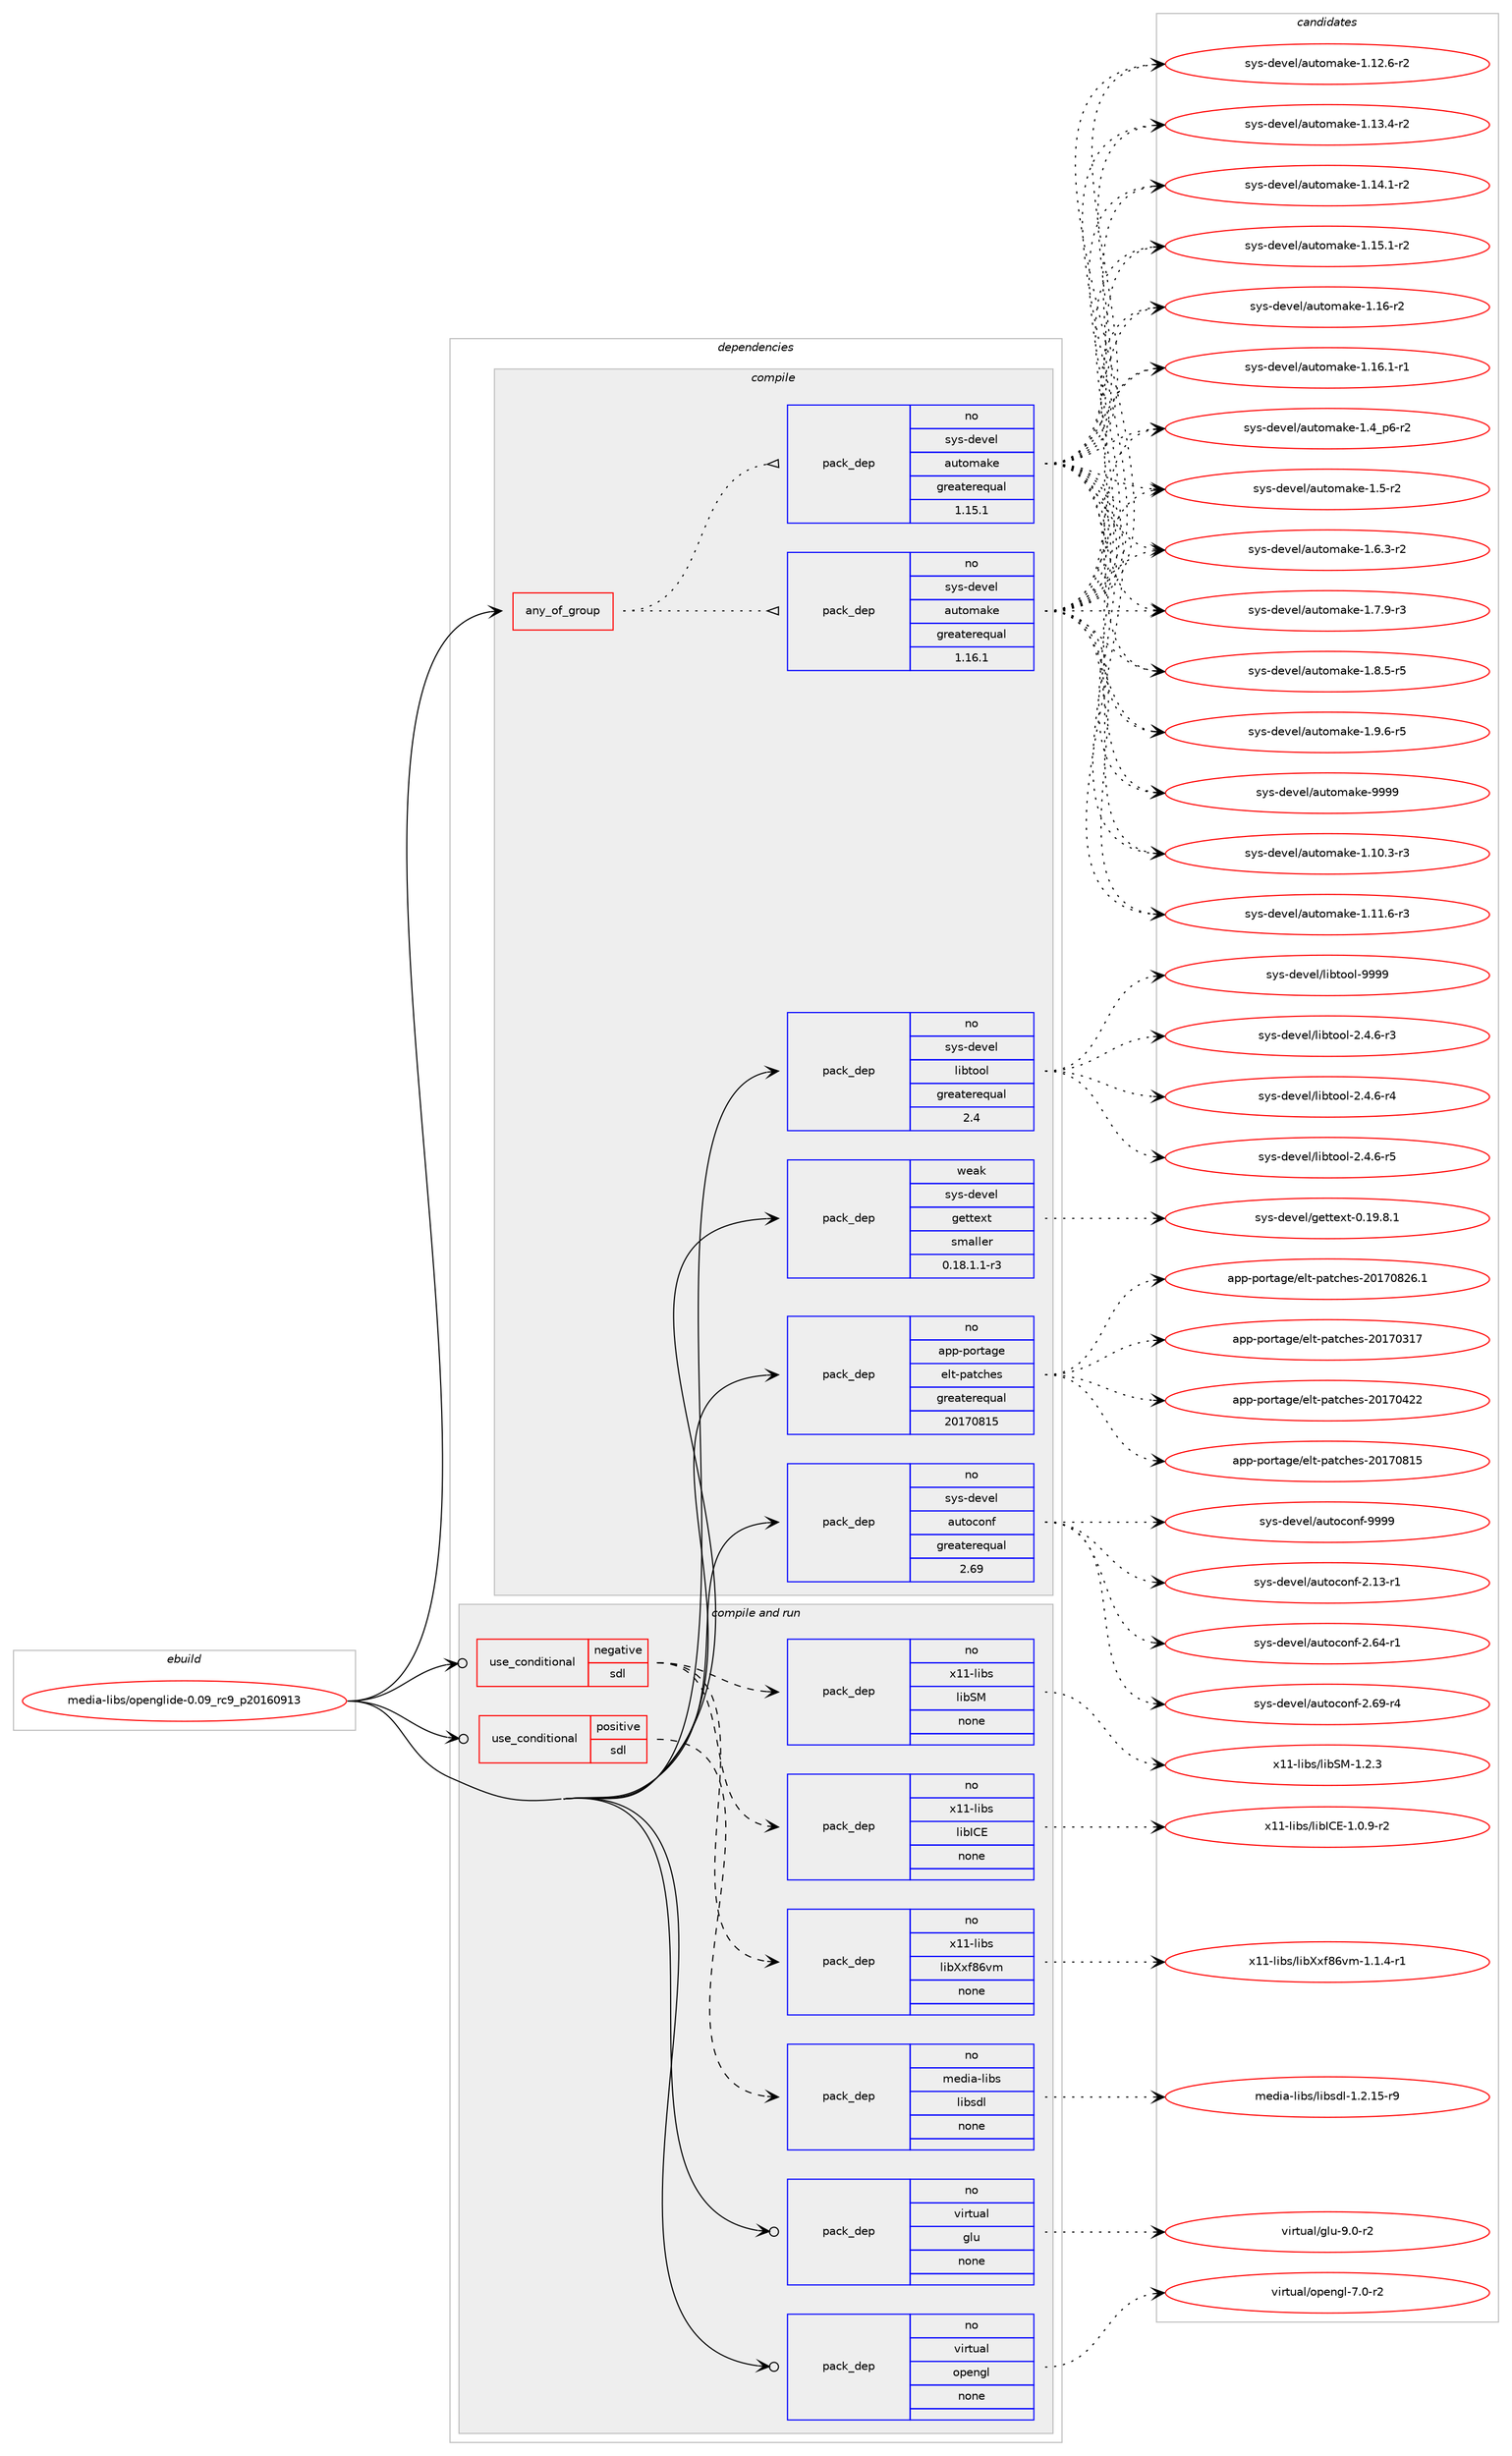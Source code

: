 digraph prolog {

# *************
# Graph options
# *************

newrank=true;
concentrate=true;
compound=true;
graph [rankdir=LR,fontname=Helvetica,fontsize=10,ranksep=1.5];#, ranksep=2.5, nodesep=0.2];
edge  [arrowhead=vee];
node  [fontname=Helvetica,fontsize=10];

# **********
# The ebuild
# **********

subgraph cluster_leftcol {
color=gray;
rank=same;
label=<<i>ebuild</i>>;
id [label="media-libs/openglide-0.09_rc9_p20160913", color=red, width=4, href="../media-libs/openglide-0.09_rc9_p20160913.svg"];
}

# ****************
# The dependencies
# ****************

subgraph cluster_midcol {
color=gray;
label=<<i>dependencies</i>>;
subgraph cluster_compile {
fillcolor="#eeeeee";
style=filled;
label=<<i>compile</i>>;
subgraph any25296 {
dependency1617151 [label=<<TABLE BORDER="0" CELLBORDER="1" CELLSPACING="0" CELLPADDING="4"><TR><TD CELLPADDING="10">any_of_group</TD></TR></TABLE>>, shape=none, color=red];subgraph pack1155464 {
dependency1617152 [label=<<TABLE BORDER="0" CELLBORDER="1" CELLSPACING="0" CELLPADDING="4" WIDTH="220"><TR><TD ROWSPAN="6" CELLPADDING="30">pack_dep</TD></TR><TR><TD WIDTH="110">no</TD></TR><TR><TD>sys-devel</TD></TR><TR><TD>automake</TD></TR><TR><TD>greaterequal</TD></TR><TR><TD>1.16.1</TD></TR></TABLE>>, shape=none, color=blue];
}
dependency1617151:e -> dependency1617152:w [weight=20,style="dotted",arrowhead="oinv"];
subgraph pack1155465 {
dependency1617153 [label=<<TABLE BORDER="0" CELLBORDER="1" CELLSPACING="0" CELLPADDING="4" WIDTH="220"><TR><TD ROWSPAN="6" CELLPADDING="30">pack_dep</TD></TR><TR><TD WIDTH="110">no</TD></TR><TR><TD>sys-devel</TD></TR><TR><TD>automake</TD></TR><TR><TD>greaterequal</TD></TR><TR><TD>1.15.1</TD></TR></TABLE>>, shape=none, color=blue];
}
dependency1617151:e -> dependency1617153:w [weight=20,style="dotted",arrowhead="oinv"];
}
id:e -> dependency1617151:w [weight=20,style="solid",arrowhead="vee"];
subgraph pack1155466 {
dependency1617154 [label=<<TABLE BORDER="0" CELLBORDER="1" CELLSPACING="0" CELLPADDING="4" WIDTH="220"><TR><TD ROWSPAN="6" CELLPADDING="30">pack_dep</TD></TR><TR><TD WIDTH="110">no</TD></TR><TR><TD>app-portage</TD></TR><TR><TD>elt-patches</TD></TR><TR><TD>greaterequal</TD></TR><TR><TD>20170815</TD></TR></TABLE>>, shape=none, color=blue];
}
id:e -> dependency1617154:w [weight=20,style="solid",arrowhead="vee"];
subgraph pack1155467 {
dependency1617155 [label=<<TABLE BORDER="0" CELLBORDER="1" CELLSPACING="0" CELLPADDING="4" WIDTH="220"><TR><TD ROWSPAN="6" CELLPADDING="30">pack_dep</TD></TR><TR><TD WIDTH="110">no</TD></TR><TR><TD>sys-devel</TD></TR><TR><TD>autoconf</TD></TR><TR><TD>greaterequal</TD></TR><TR><TD>2.69</TD></TR></TABLE>>, shape=none, color=blue];
}
id:e -> dependency1617155:w [weight=20,style="solid",arrowhead="vee"];
subgraph pack1155468 {
dependency1617156 [label=<<TABLE BORDER="0" CELLBORDER="1" CELLSPACING="0" CELLPADDING="4" WIDTH="220"><TR><TD ROWSPAN="6" CELLPADDING="30">pack_dep</TD></TR><TR><TD WIDTH="110">no</TD></TR><TR><TD>sys-devel</TD></TR><TR><TD>libtool</TD></TR><TR><TD>greaterequal</TD></TR><TR><TD>2.4</TD></TR></TABLE>>, shape=none, color=blue];
}
id:e -> dependency1617156:w [weight=20,style="solid",arrowhead="vee"];
subgraph pack1155469 {
dependency1617157 [label=<<TABLE BORDER="0" CELLBORDER="1" CELLSPACING="0" CELLPADDING="4" WIDTH="220"><TR><TD ROWSPAN="6" CELLPADDING="30">pack_dep</TD></TR><TR><TD WIDTH="110">weak</TD></TR><TR><TD>sys-devel</TD></TR><TR><TD>gettext</TD></TR><TR><TD>smaller</TD></TR><TR><TD>0.18.1.1-r3</TD></TR></TABLE>>, shape=none, color=blue];
}
id:e -> dependency1617157:w [weight=20,style="solid",arrowhead="vee"];
}
subgraph cluster_compileandrun {
fillcolor="#eeeeee";
style=filled;
label=<<i>compile and run</i>>;
subgraph cond435643 {
dependency1617158 [label=<<TABLE BORDER="0" CELLBORDER="1" CELLSPACING="0" CELLPADDING="4"><TR><TD ROWSPAN="3" CELLPADDING="10">use_conditional</TD></TR><TR><TD>negative</TD></TR><TR><TD>sdl</TD></TR></TABLE>>, shape=none, color=red];
subgraph pack1155470 {
dependency1617159 [label=<<TABLE BORDER="0" CELLBORDER="1" CELLSPACING="0" CELLPADDING="4" WIDTH="220"><TR><TD ROWSPAN="6" CELLPADDING="30">pack_dep</TD></TR><TR><TD WIDTH="110">no</TD></TR><TR><TD>x11-libs</TD></TR><TR><TD>libICE</TD></TR><TR><TD>none</TD></TR><TR><TD></TD></TR></TABLE>>, shape=none, color=blue];
}
dependency1617158:e -> dependency1617159:w [weight=20,style="dashed",arrowhead="vee"];
subgraph pack1155471 {
dependency1617160 [label=<<TABLE BORDER="0" CELLBORDER="1" CELLSPACING="0" CELLPADDING="4" WIDTH="220"><TR><TD ROWSPAN="6" CELLPADDING="30">pack_dep</TD></TR><TR><TD WIDTH="110">no</TD></TR><TR><TD>x11-libs</TD></TR><TR><TD>libSM</TD></TR><TR><TD>none</TD></TR><TR><TD></TD></TR></TABLE>>, shape=none, color=blue];
}
dependency1617158:e -> dependency1617160:w [weight=20,style="dashed",arrowhead="vee"];
subgraph pack1155472 {
dependency1617161 [label=<<TABLE BORDER="0" CELLBORDER="1" CELLSPACING="0" CELLPADDING="4" WIDTH="220"><TR><TD ROWSPAN="6" CELLPADDING="30">pack_dep</TD></TR><TR><TD WIDTH="110">no</TD></TR><TR><TD>x11-libs</TD></TR><TR><TD>libXxf86vm</TD></TR><TR><TD>none</TD></TR><TR><TD></TD></TR></TABLE>>, shape=none, color=blue];
}
dependency1617158:e -> dependency1617161:w [weight=20,style="dashed",arrowhead="vee"];
}
id:e -> dependency1617158:w [weight=20,style="solid",arrowhead="odotvee"];
subgraph cond435644 {
dependency1617162 [label=<<TABLE BORDER="0" CELLBORDER="1" CELLSPACING="0" CELLPADDING="4"><TR><TD ROWSPAN="3" CELLPADDING="10">use_conditional</TD></TR><TR><TD>positive</TD></TR><TR><TD>sdl</TD></TR></TABLE>>, shape=none, color=red];
subgraph pack1155473 {
dependency1617163 [label=<<TABLE BORDER="0" CELLBORDER="1" CELLSPACING="0" CELLPADDING="4" WIDTH="220"><TR><TD ROWSPAN="6" CELLPADDING="30">pack_dep</TD></TR><TR><TD WIDTH="110">no</TD></TR><TR><TD>media-libs</TD></TR><TR><TD>libsdl</TD></TR><TR><TD>none</TD></TR><TR><TD></TD></TR></TABLE>>, shape=none, color=blue];
}
dependency1617162:e -> dependency1617163:w [weight=20,style="dashed",arrowhead="vee"];
}
id:e -> dependency1617162:w [weight=20,style="solid",arrowhead="odotvee"];
subgraph pack1155474 {
dependency1617164 [label=<<TABLE BORDER="0" CELLBORDER="1" CELLSPACING="0" CELLPADDING="4" WIDTH="220"><TR><TD ROWSPAN="6" CELLPADDING="30">pack_dep</TD></TR><TR><TD WIDTH="110">no</TD></TR><TR><TD>virtual</TD></TR><TR><TD>glu</TD></TR><TR><TD>none</TD></TR><TR><TD></TD></TR></TABLE>>, shape=none, color=blue];
}
id:e -> dependency1617164:w [weight=20,style="solid",arrowhead="odotvee"];
subgraph pack1155475 {
dependency1617165 [label=<<TABLE BORDER="0" CELLBORDER="1" CELLSPACING="0" CELLPADDING="4" WIDTH="220"><TR><TD ROWSPAN="6" CELLPADDING="30">pack_dep</TD></TR><TR><TD WIDTH="110">no</TD></TR><TR><TD>virtual</TD></TR><TR><TD>opengl</TD></TR><TR><TD>none</TD></TR><TR><TD></TD></TR></TABLE>>, shape=none, color=blue];
}
id:e -> dependency1617165:w [weight=20,style="solid",arrowhead="odotvee"];
}
subgraph cluster_run {
fillcolor="#eeeeee";
style=filled;
label=<<i>run</i>>;
}
}

# **************
# The candidates
# **************

subgraph cluster_choices {
rank=same;
color=gray;
label=<<i>candidates</i>>;

subgraph choice1155464 {
color=black;
nodesep=1;
choice11512111545100101118101108479711711611110997107101454946494846514511451 [label="sys-devel/automake-1.10.3-r3", color=red, width=4,href="../sys-devel/automake-1.10.3-r3.svg"];
choice11512111545100101118101108479711711611110997107101454946494946544511451 [label="sys-devel/automake-1.11.6-r3", color=red, width=4,href="../sys-devel/automake-1.11.6-r3.svg"];
choice11512111545100101118101108479711711611110997107101454946495046544511450 [label="sys-devel/automake-1.12.6-r2", color=red, width=4,href="../sys-devel/automake-1.12.6-r2.svg"];
choice11512111545100101118101108479711711611110997107101454946495146524511450 [label="sys-devel/automake-1.13.4-r2", color=red, width=4,href="../sys-devel/automake-1.13.4-r2.svg"];
choice11512111545100101118101108479711711611110997107101454946495246494511450 [label="sys-devel/automake-1.14.1-r2", color=red, width=4,href="../sys-devel/automake-1.14.1-r2.svg"];
choice11512111545100101118101108479711711611110997107101454946495346494511450 [label="sys-devel/automake-1.15.1-r2", color=red, width=4,href="../sys-devel/automake-1.15.1-r2.svg"];
choice1151211154510010111810110847971171161111099710710145494649544511450 [label="sys-devel/automake-1.16-r2", color=red, width=4,href="../sys-devel/automake-1.16-r2.svg"];
choice11512111545100101118101108479711711611110997107101454946495446494511449 [label="sys-devel/automake-1.16.1-r1", color=red, width=4,href="../sys-devel/automake-1.16.1-r1.svg"];
choice115121115451001011181011084797117116111109971071014549465295112544511450 [label="sys-devel/automake-1.4_p6-r2", color=red, width=4,href="../sys-devel/automake-1.4_p6-r2.svg"];
choice11512111545100101118101108479711711611110997107101454946534511450 [label="sys-devel/automake-1.5-r2", color=red, width=4,href="../sys-devel/automake-1.5-r2.svg"];
choice115121115451001011181011084797117116111109971071014549465446514511450 [label="sys-devel/automake-1.6.3-r2", color=red, width=4,href="../sys-devel/automake-1.6.3-r2.svg"];
choice115121115451001011181011084797117116111109971071014549465546574511451 [label="sys-devel/automake-1.7.9-r3", color=red, width=4,href="../sys-devel/automake-1.7.9-r3.svg"];
choice115121115451001011181011084797117116111109971071014549465646534511453 [label="sys-devel/automake-1.8.5-r5", color=red, width=4,href="../sys-devel/automake-1.8.5-r5.svg"];
choice115121115451001011181011084797117116111109971071014549465746544511453 [label="sys-devel/automake-1.9.6-r5", color=red, width=4,href="../sys-devel/automake-1.9.6-r5.svg"];
choice115121115451001011181011084797117116111109971071014557575757 [label="sys-devel/automake-9999", color=red, width=4,href="../sys-devel/automake-9999.svg"];
dependency1617152:e -> choice11512111545100101118101108479711711611110997107101454946494846514511451:w [style=dotted,weight="100"];
dependency1617152:e -> choice11512111545100101118101108479711711611110997107101454946494946544511451:w [style=dotted,weight="100"];
dependency1617152:e -> choice11512111545100101118101108479711711611110997107101454946495046544511450:w [style=dotted,weight="100"];
dependency1617152:e -> choice11512111545100101118101108479711711611110997107101454946495146524511450:w [style=dotted,weight="100"];
dependency1617152:e -> choice11512111545100101118101108479711711611110997107101454946495246494511450:w [style=dotted,weight="100"];
dependency1617152:e -> choice11512111545100101118101108479711711611110997107101454946495346494511450:w [style=dotted,weight="100"];
dependency1617152:e -> choice1151211154510010111810110847971171161111099710710145494649544511450:w [style=dotted,weight="100"];
dependency1617152:e -> choice11512111545100101118101108479711711611110997107101454946495446494511449:w [style=dotted,weight="100"];
dependency1617152:e -> choice115121115451001011181011084797117116111109971071014549465295112544511450:w [style=dotted,weight="100"];
dependency1617152:e -> choice11512111545100101118101108479711711611110997107101454946534511450:w [style=dotted,weight="100"];
dependency1617152:e -> choice115121115451001011181011084797117116111109971071014549465446514511450:w [style=dotted,weight="100"];
dependency1617152:e -> choice115121115451001011181011084797117116111109971071014549465546574511451:w [style=dotted,weight="100"];
dependency1617152:e -> choice115121115451001011181011084797117116111109971071014549465646534511453:w [style=dotted,weight="100"];
dependency1617152:e -> choice115121115451001011181011084797117116111109971071014549465746544511453:w [style=dotted,weight="100"];
dependency1617152:e -> choice115121115451001011181011084797117116111109971071014557575757:w [style=dotted,weight="100"];
}
subgraph choice1155465 {
color=black;
nodesep=1;
choice11512111545100101118101108479711711611110997107101454946494846514511451 [label="sys-devel/automake-1.10.3-r3", color=red, width=4,href="../sys-devel/automake-1.10.3-r3.svg"];
choice11512111545100101118101108479711711611110997107101454946494946544511451 [label="sys-devel/automake-1.11.6-r3", color=red, width=4,href="../sys-devel/automake-1.11.6-r3.svg"];
choice11512111545100101118101108479711711611110997107101454946495046544511450 [label="sys-devel/automake-1.12.6-r2", color=red, width=4,href="../sys-devel/automake-1.12.6-r2.svg"];
choice11512111545100101118101108479711711611110997107101454946495146524511450 [label="sys-devel/automake-1.13.4-r2", color=red, width=4,href="../sys-devel/automake-1.13.4-r2.svg"];
choice11512111545100101118101108479711711611110997107101454946495246494511450 [label="sys-devel/automake-1.14.1-r2", color=red, width=4,href="../sys-devel/automake-1.14.1-r2.svg"];
choice11512111545100101118101108479711711611110997107101454946495346494511450 [label="sys-devel/automake-1.15.1-r2", color=red, width=4,href="../sys-devel/automake-1.15.1-r2.svg"];
choice1151211154510010111810110847971171161111099710710145494649544511450 [label="sys-devel/automake-1.16-r2", color=red, width=4,href="../sys-devel/automake-1.16-r2.svg"];
choice11512111545100101118101108479711711611110997107101454946495446494511449 [label="sys-devel/automake-1.16.1-r1", color=red, width=4,href="../sys-devel/automake-1.16.1-r1.svg"];
choice115121115451001011181011084797117116111109971071014549465295112544511450 [label="sys-devel/automake-1.4_p6-r2", color=red, width=4,href="../sys-devel/automake-1.4_p6-r2.svg"];
choice11512111545100101118101108479711711611110997107101454946534511450 [label="sys-devel/automake-1.5-r2", color=red, width=4,href="../sys-devel/automake-1.5-r2.svg"];
choice115121115451001011181011084797117116111109971071014549465446514511450 [label="sys-devel/automake-1.6.3-r2", color=red, width=4,href="../sys-devel/automake-1.6.3-r2.svg"];
choice115121115451001011181011084797117116111109971071014549465546574511451 [label="sys-devel/automake-1.7.9-r3", color=red, width=4,href="../sys-devel/automake-1.7.9-r3.svg"];
choice115121115451001011181011084797117116111109971071014549465646534511453 [label="sys-devel/automake-1.8.5-r5", color=red, width=4,href="../sys-devel/automake-1.8.5-r5.svg"];
choice115121115451001011181011084797117116111109971071014549465746544511453 [label="sys-devel/automake-1.9.6-r5", color=red, width=4,href="../sys-devel/automake-1.9.6-r5.svg"];
choice115121115451001011181011084797117116111109971071014557575757 [label="sys-devel/automake-9999", color=red, width=4,href="../sys-devel/automake-9999.svg"];
dependency1617153:e -> choice11512111545100101118101108479711711611110997107101454946494846514511451:w [style=dotted,weight="100"];
dependency1617153:e -> choice11512111545100101118101108479711711611110997107101454946494946544511451:w [style=dotted,weight="100"];
dependency1617153:e -> choice11512111545100101118101108479711711611110997107101454946495046544511450:w [style=dotted,weight="100"];
dependency1617153:e -> choice11512111545100101118101108479711711611110997107101454946495146524511450:w [style=dotted,weight="100"];
dependency1617153:e -> choice11512111545100101118101108479711711611110997107101454946495246494511450:w [style=dotted,weight="100"];
dependency1617153:e -> choice11512111545100101118101108479711711611110997107101454946495346494511450:w [style=dotted,weight="100"];
dependency1617153:e -> choice1151211154510010111810110847971171161111099710710145494649544511450:w [style=dotted,weight="100"];
dependency1617153:e -> choice11512111545100101118101108479711711611110997107101454946495446494511449:w [style=dotted,weight="100"];
dependency1617153:e -> choice115121115451001011181011084797117116111109971071014549465295112544511450:w [style=dotted,weight="100"];
dependency1617153:e -> choice11512111545100101118101108479711711611110997107101454946534511450:w [style=dotted,weight="100"];
dependency1617153:e -> choice115121115451001011181011084797117116111109971071014549465446514511450:w [style=dotted,weight="100"];
dependency1617153:e -> choice115121115451001011181011084797117116111109971071014549465546574511451:w [style=dotted,weight="100"];
dependency1617153:e -> choice115121115451001011181011084797117116111109971071014549465646534511453:w [style=dotted,weight="100"];
dependency1617153:e -> choice115121115451001011181011084797117116111109971071014549465746544511453:w [style=dotted,weight="100"];
dependency1617153:e -> choice115121115451001011181011084797117116111109971071014557575757:w [style=dotted,weight="100"];
}
subgraph choice1155466 {
color=black;
nodesep=1;
choice97112112451121111141169710310147101108116451129711699104101115455048495548514955 [label="app-portage/elt-patches-20170317", color=red, width=4,href="../app-portage/elt-patches-20170317.svg"];
choice97112112451121111141169710310147101108116451129711699104101115455048495548525050 [label="app-portage/elt-patches-20170422", color=red, width=4,href="../app-portage/elt-patches-20170422.svg"];
choice97112112451121111141169710310147101108116451129711699104101115455048495548564953 [label="app-portage/elt-patches-20170815", color=red, width=4,href="../app-portage/elt-patches-20170815.svg"];
choice971121124511211111411697103101471011081164511297116991041011154550484955485650544649 [label="app-portage/elt-patches-20170826.1", color=red, width=4,href="../app-portage/elt-patches-20170826.1.svg"];
dependency1617154:e -> choice97112112451121111141169710310147101108116451129711699104101115455048495548514955:w [style=dotted,weight="100"];
dependency1617154:e -> choice97112112451121111141169710310147101108116451129711699104101115455048495548525050:w [style=dotted,weight="100"];
dependency1617154:e -> choice97112112451121111141169710310147101108116451129711699104101115455048495548564953:w [style=dotted,weight="100"];
dependency1617154:e -> choice971121124511211111411697103101471011081164511297116991041011154550484955485650544649:w [style=dotted,weight="100"];
}
subgraph choice1155467 {
color=black;
nodesep=1;
choice1151211154510010111810110847971171161119911111010245504649514511449 [label="sys-devel/autoconf-2.13-r1", color=red, width=4,href="../sys-devel/autoconf-2.13-r1.svg"];
choice1151211154510010111810110847971171161119911111010245504654524511449 [label="sys-devel/autoconf-2.64-r1", color=red, width=4,href="../sys-devel/autoconf-2.64-r1.svg"];
choice1151211154510010111810110847971171161119911111010245504654574511452 [label="sys-devel/autoconf-2.69-r4", color=red, width=4,href="../sys-devel/autoconf-2.69-r4.svg"];
choice115121115451001011181011084797117116111991111101024557575757 [label="sys-devel/autoconf-9999", color=red, width=4,href="../sys-devel/autoconf-9999.svg"];
dependency1617155:e -> choice1151211154510010111810110847971171161119911111010245504649514511449:w [style=dotted,weight="100"];
dependency1617155:e -> choice1151211154510010111810110847971171161119911111010245504654524511449:w [style=dotted,weight="100"];
dependency1617155:e -> choice1151211154510010111810110847971171161119911111010245504654574511452:w [style=dotted,weight="100"];
dependency1617155:e -> choice115121115451001011181011084797117116111991111101024557575757:w [style=dotted,weight="100"];
}
subgraph choice1155468 {
color=black;
nodesep=1;
choice1151211154510010111810110847108105981161111111084550465246544511451 [label="sys-devel/libtool-2.4.6-r3", color=red, width=4,href="../sys-devel/libtool-2.4.6-r3.svg"];
choice1151211154510010111810110847108105981161111111084550465246544511452 [label="sys-devel/libtool-2.4.6-r4", color=red, width=4,href="../sys-devel/libtool-2.4.6-r4.svg"];
choice1151211154510010111810110847108105981161111111084550465246544511453 [label="sys-devel/libtool-2.4.6-r5", color=red, width=4,href="../sys-devel/libtool-2.4.6-r5.svg"];
choice1151211154510010111810110847108105981161111111084557575757 [label="sys-devel/libtool-9999", color=red, width=4,href="../sys-devel/libtool-9999.svg"];
dependency1617156:e -> choice1151211154510010111810110847108105981161111111084550465246544511451:w [style=dotted,weight="100"];
dependency1617156:e -> choice1151211154510010111810110847108105981161111111084550465246544511452:w [style=dotted,weight="100"];
dependency1617156:e -> choice1151211154510010111810110847108105981161111111084550465246544511453:w [style=dotted,weight="100"];
dependency1617156:e -> choice1151211154510010111810110847108105981161111111084557575757:w [style=dotted,weight="100"];
}
subgraph choice1155469 {
color=black;
nodesep=1;
choice1151211154510010111810110847103101116116101120116454846495746564649 [label="sys-devel/gettext-0.19.8.1", color=red, width=4,href="../sys-devel/gettext-0.19.8.1.svg"];
dependency1617157:e -> choice1151211154510010111810110847103101116116101120116454846495746564649:w [style=dotted,weight="100"];
}
subgraph choice1155470 {
color=black;
nodesep=1;
choice1204949451081059811547108105987367694549464846574511450 [label="x11-libs/libICE-1.0.9-r2", color=red, width=4,href="../x11-libs/libICE-1.0.9-r2.svg"];
dependency1617159:e -> choice1204949451081059811547108105987367694549464846574511450:w [style=dotted,weight="100"];
}
subgraph choice1155471 {
color=black;
nodesep=1;
choice1204949451081059811547108105988377454946504651 [label="x11-libs/libSM-1.2.3", color=red, width=4,href="../x11-libs/libSM-1.2.3.svg"];
dependency1617160:e -> choice1204949451081059811547108105988377454946504651:w [style=dotted,weight="100"];
}
subgraph choice1155472 {
color=black;
nodesep=1;
choice1204949451081059811547108105988812010256541181094549464946524511449 [label="x11-libs/libXxf86vm-1.1.4-r1", color=red, width=4,href="../x11-libs/libXxf86vm-1.1.4-r1.svg"];
dependency1617161:e -> choice1204949451081059811547108105988812010256541181094549464946524511449:w [style=dotted,weight="100"];
}
subgraph choice1155473 {
color=black;
nodesep=1;
choice1091011001059745108105981154710810598115100108454946504649534511457 [label="media-libs/libsdl-1.2.15-r9", color=red, width=4,href="../media-libs/libsdl-1.2.15-r9.svg"];
dependency1617163:e -> choice1091011001059745108105981154710810598115100108454946504649534511457:w [style=dotted,weight="100"];
}
subgraph choice1155474 {
color=black;
nodesep=1;
choice1181051141161179710847103108117455746484511450 [label="virtual/glu-9.0-r2", color=red, width=4,href="../virtual/glu-9.0-r2.svg"];
dependency1617164:e -> choice1181051141161179710847103108117455746484511450:w [style=dotted,weight="100"];
}
subgraph choice1155475 {
color=black;
nodesep=1;
choice1181051141161179710847111112101110103108455546484511450 [label="virtual/opengl-7.0-r2", color=red, width=4,href="../virtual/opengl-7.0-r2.svg"];
dependency1617165:e -> choice1181051141161179710847111112101110103108455546484511450:w [style=dotted,weight="100"];
}
}

}
